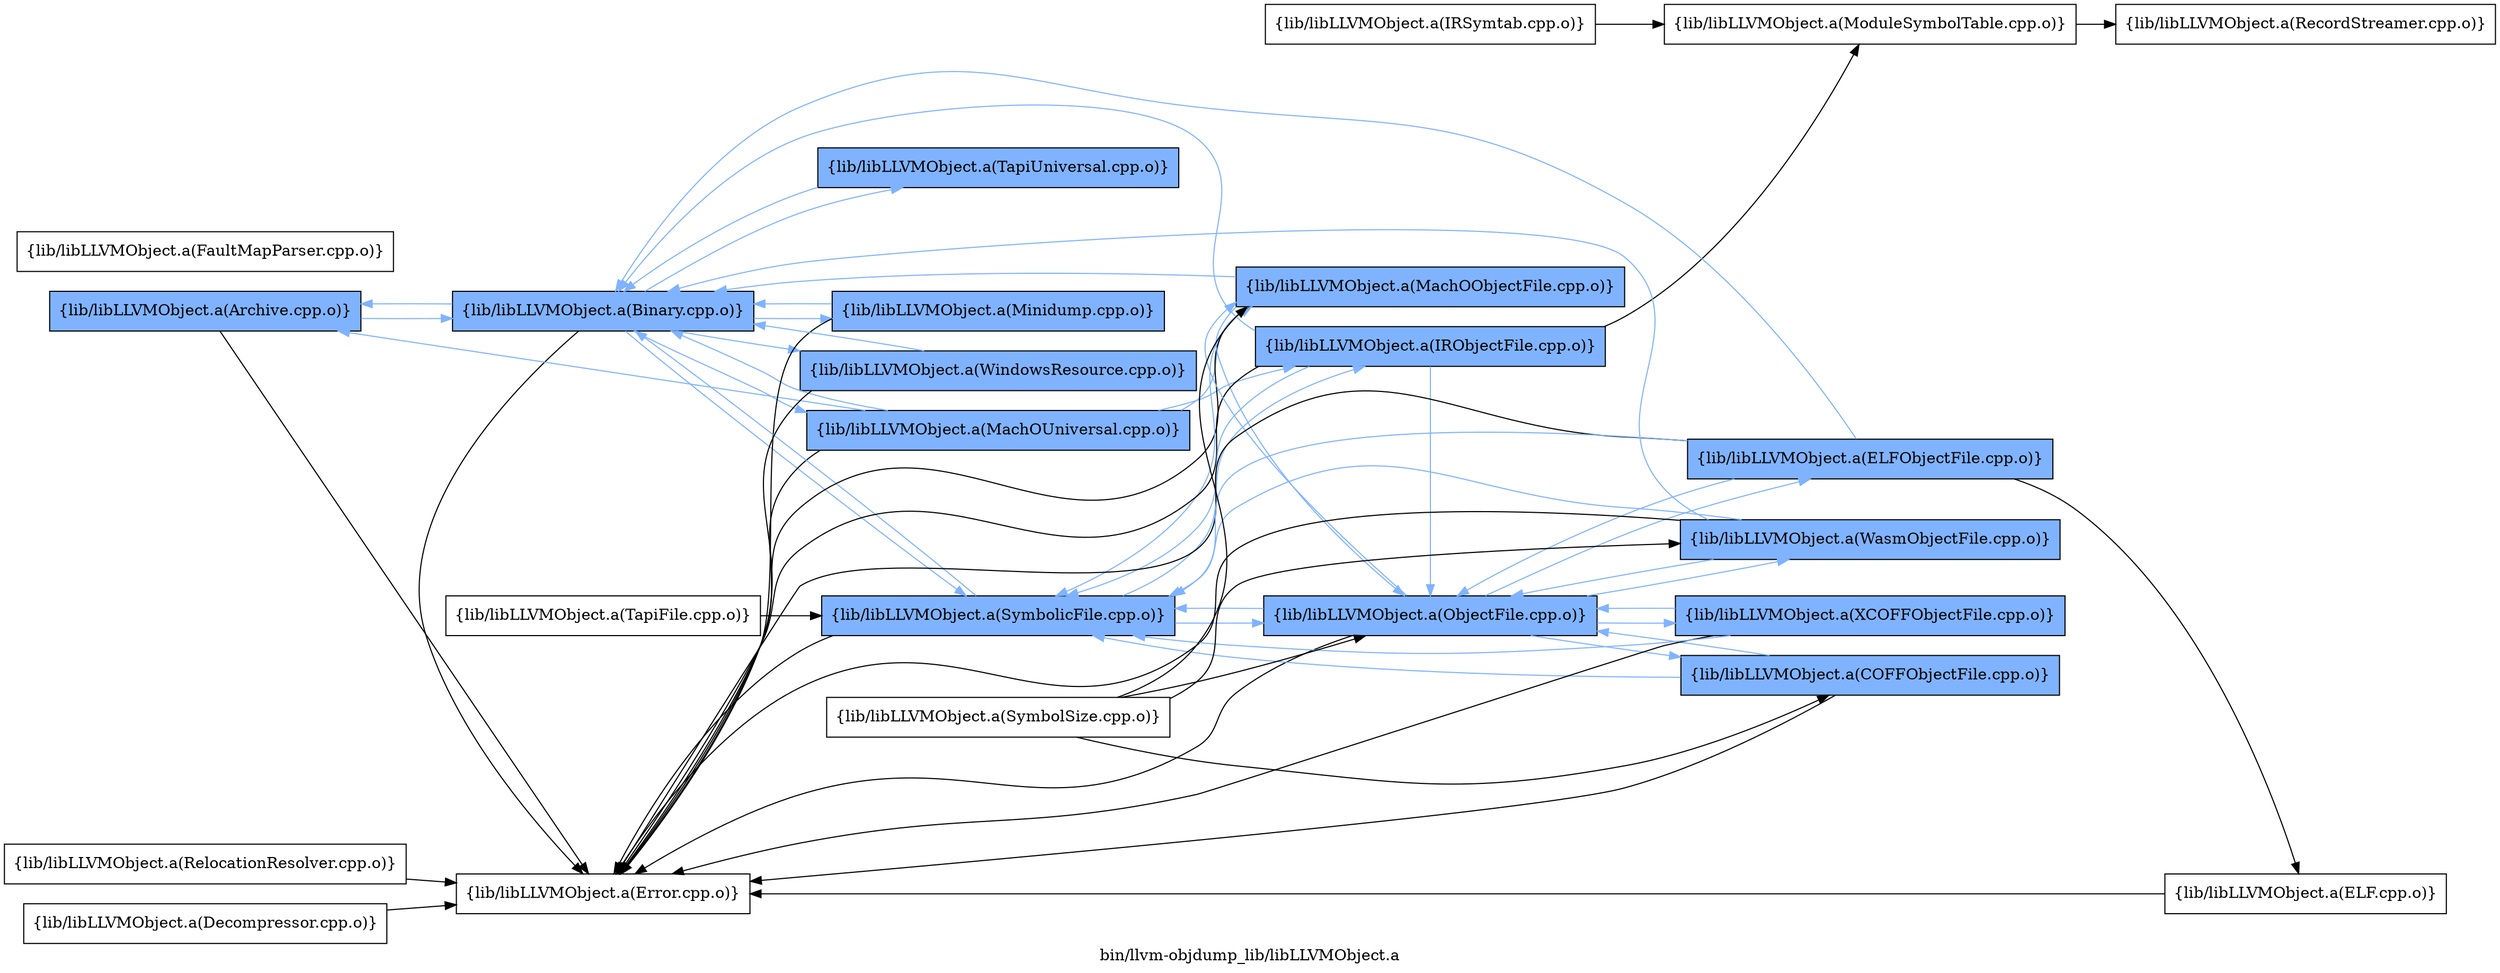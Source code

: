 digraph "bin/llvm-objdump_lib/libLLVMObject.a" {
	label="bin/llvm-objdump_lib/libLLVMObject.a";
	rankdir=LR;
	{ rank=same; Node0x564b0ada52e8;  }
	{ rank=same; Node0x564b0ada88a8; Node0x564b0ad96b08;  }
	{ rank=same; Node0x564b0ad9cc88; Node0x564b0ad9b838; Node0x564b0ad994e8; Node0x564b0ada3cb8; Node0x564b0ada2b88;  }
	{ rank=same; Node0x564b0ad9ed08; Node0x564b0ad9de08; Node0x564b0ad9a938;  }
	{ rank=same; Node0x564b0ad9ca08; Node0x564b0ada8f38; Node0x564b0ad96dd8; Node0x564b0ada2408; Node0x564b0ada5888;  }
	{ rank=same; Node0x564b0ada52e8;  }
	{ rank=same; Node0x564b0ada88a8; Node0x564b0ad96b08;  }
	{ rank=same; Node0x564b0ad9cc88; Node0x564b0ad9b838; Node0x564b0ad994e8; Node0x564b0ada3cb8; Node0x564b0ada2b88;  }
	{ rank=same; Node0x564b0ad9ed08; Node0x564b0ad9de08; Node0x564b0ad9a938;  }
	{ rank=same; Node0x564b0ad9ca08; Node0x564b0ada8f38; Node0x564b0ad96dd8; Node0x564b0ada2408; Node0x564b0ada5888;  }

	Node0x564b0ada52e8 [shape=record,shape=box,group=1,style=filled,fillcolor="0.600000 0.5 1",label="{lib/libLLVMObject.a(Archive.cpp.o)}"];
	Node0x564b0ada52e8 -> Node0x564b0ada88a8[color="0.600000 0.5 1"];
	Node0x564b0ada52e8 -> Node0x564b0ad96b08;
	Node0x564b0ada88a8 [shape=record,shape=box,group=1,style=filled,fillcolor="0.600000 0.5 1",label="{lib/libLLVMObject.a(Binary.cpp.o)}"];
	Node0x564b0ada88a8 -> Node0x564b0ada52e8[color="0.600000 0.5 1"];
	Node0x564b0ada88a8 -> Node0x564b0ad96b08;
	Node0x564b0ada88a8 -> Node0x564b0ad9cc88[color="0.600000 0.5 1"];
	Node0x564b0ada88a8 -> Node0x564b0ad9b838[color="0.600000 0.5 1"];
	Node0x564b0ada88a8 -> Node0x564b0ad994e8[color="0.600000 0.5 1"];
	Node0x564b0ada88a8 -> Node0x564b0ada3cb8[color="0.600000 0.5 1"];
	Node0x564b0ada88a8 -> Node0x564b0ada2b88[color="0.600000 0.5 1"];
	Node0x564b0ada8f38 [shape=record,shape=box,group=1,style=filled,fillcolor="0.600000 0.5 1",label="{lib/libLLVMObject.a(COFFObjectFile.cpp.o)}"];
	Node0x564b0ada8f38 -> Node0x564b0ad96b08;
	Node0x564b0ada8f38 -> Node0x564b0ad9a938[color="0.600000 0.5 1"];
	Node0x564b0ada8f38 -> Node0x564b0ad994e8[color="0.600000 0.5 1"];
	Node0x564b0ad96dd8 [shape=record,shape=box,group=1,style=filled,fillcolor="0.600000 0.5 1",label="{lib/libLLVMObject.a(ELFObjectFile.cpp.o)}"];
	Node0x564b0ad96dd8 -> Node0x564b0ada88a8[color="0.600000 0.5 1"];
	Node0x564b0ad96dd8 -> Node0x564b0ada7638;
	Node0x564b0ad96dd8 -> Node0x564b0ad96b08;
	Node0x564b0ad96dd8 -> Node0x564b0ad9a938[color="0.600000 0.5 1"];
	Node0x564b0ad96dd8 -> Node0x564b0ad994e8[color="0.600000 0.5 1"];
	Node0x564b0ad96b08 [shape=record,shape=box,group=0,label="{lib/libLLVMObject.a(Error.cpp.o)}"];
	Node0x564b0ad9ef38 [shape=record,shape=box,group=0,label="{lib/libLLVMObject.a(FaultMapParser.cpp.o)}"];
	Node0x564b0ad9ed08 [shape=record,shape=box,group=1,style=filled,fillcolor="0.600000 0.5 1",label="{lib/libLLVMObject.a(MachOObjectFile.cpp.o)}"];
	Node0x564b0ad9ed08 -> Node0x564b0ada88a8[color="0.600000 0.5 1"];
	Node0x564b0ad9ed08 -> Node0x564b0ad96b08;
	Node0x564b0ad9ed08 -> Node0x564b0ad9a938[color="0.600000 0.5 1"];
	Node0x564b0ad9ed08 -> Node0x564b0ad994e8[color="0.600000 0.5 1"];
	Node0x564b0ad9a938 [shape=record,shape=box,group=1,style=filled,fillcolor="0.600000 0.5 1",label="{lib/libLLVMObject.a(ObjectFile.cpp.o)}"];
	Node0x564b0ad9a938 -> Node0x564b0ada8f38[color="0.600000 0.5 1"];
	Node0x564b0ad9a938 -> Node0x564b0ad96dd8[color="0.600000 0.5 1"];
	Node0x564b0ad9a938 -> Node0x564b0ad96b08;
	Node0x564b0ad9a938 -> Node0x564b0ad9ed08[color="0.600000 0.5 1"];
	Node0x564b0ad9a938 -> Node0x564b0ad994e8[color="0.600000 0.5 1"];
	Node0x564b0ad9a938 -> Node0x564b0ada2408[color="0.600000 0.5 1"];
	Node0x564b0ad9a938 -> Node0x564b0ada5888[color="0.600000 0.5 1"];
	Node0x564b0ada5888 [shape=record,shape=box,group=1,style=filled,fillcolor="0.600000 0.5 1",label="{lib/libLLVMObject.a(XCOFFObjectFile.cpp.o)}"];
	Node0x564b0ada5888 -> Node0x564b0ad96b08;
	Node0x564b0ada5888 -> Node0x564b0ad9a938[color="0.600000 0.5 1"];
	Node0x564b0ada5888 -> Node0x564b0ad994e8[color="0.600000 0.5 1"];
	Node0x564b0ada7638 [shape=record,shape=box,group=0,label="{lib/libLLVMObject.a(ELF.cpp.o)}"];
	Node0x564b0ada7638 -> Node0x564b0ad96b08;
	Node0x564b0ad9cc88 [shape=record,shape=box,group=1,style=filled,fillcolor="0.600000 0.5 1",label="{lib/libLLVMObject.a(MachOUniversal.cpp.o)}"];
	Node0x564b0ad9cc88 -> Node0x564b0ada52e8[color="0.600000 0.5 1"];
	Node0x564b0ad9cc88 -> Node0x564b0ada88a8[color="0.600000 0.5 1"];
	Node0x564b0ad9cc88 -> Node0x564b0ad96b08;
	Node0x564b0ad9cc88 -> Node0x564b0ad9ed08[color="0.600000 0.5 1"];
	Node0x564b0ad9cc88 -> Node0x564b0ad9de08[color="0.600000 0.5 1"];
	Node0x564b0ada2408 [shape=record,shape=box,group=1,style=filled,fillcolor="0.600000 0.5 1",label="{lib/libLLVMObject.a(WasmObjectFile.cpp.o)}"];
	Node0x564b0ada2408 -> Node0x564b0ada88a8[color="0.600000 0.5 1"];
	Node0x564b0ada2408 -> Node0x564b0ad96b08;
	Node0x564b0ada2408 -> Node0x564b0ad9a938[color="0.600000 0.5 1"];
	Node0x564b0ada2408 -> Node0x564b0ad994e8[color="0.600000 0.5 1"];
	Node0x564b0ada7368 [shape=record,shape=box,group=0,label="{lib/libLLVMObject.a(Decompressor.cpp.o)}"];
	Node0x564b0ada7368 -> Node0x564b0ad96b08;
	Node0x564b0ad9af28 [shape=record,shape=box,group=0,label="{lib/libLLVMObject.a(RelocationResolver.cpp.o)}"];
	Node0x564b0ad9af28 -> Node0x564b0ad96b08;
	Node0x564b0ad9b838 [shape=record,shape=box,group=1,style=filled,fillcolor="0.600000 0.5 1",label="{lib/libLLVMObject.a(Minidump.cpp.o)}"];
	Node0x564b0ad9b838 -> Node0x564b0ada88a8[color="0.600000 0.5 1"];
	Node0x564b0ad9b838 -> Node0x564b0ad96b08;
	Node0x564b0ad994e8 [shape=record,shape=box,group=1,style=filled,fillcolor="0.600000 0.5 1",label="{lib/libLLVMObject.a(SymbolicFile.cpp.o)}"];
	Node0x564b0ad994e8 -> Node0x564b0ada88a8[color="0.600000 0.5 1"];
	Node0x564b0ad994e8 -> Node0x564b0ad96b08;
	Node0x564b0ad994e8 -> Node0x564b0ad9de08[color="0.600000 0.5 1"];
	Node0x564b0ad994e8 -> Node0x564b0ad9a938[color="0.600000 0.5 1"];
	Node0x564b0ada3cb8 [shape=record,shape=box,group=1,style=filled,fillcolor="0.600000 0.5 1",label="{lib/libLLVMObject.a(TapiUniversal.cpp.o)}"];
	Node0x564b0ada3cb8 -> Node0x564b0ada88a8[color="0.600000 0.5 1"];
	Node0x564b0ada2b88 [shape=record,shape=box,group=1,style=filled,fillcolor="0.600000 0.5 1",label="{lib/libLLVMObject.a(WindowsResource.cpp.o)}"];
	Node0x564b0ada2b88 -> Node0x564b0ada88a8[color="0.600000 0.5 1"];
	Node0x564b0ada2b88 -> Node0x564b0ad96b08;
	Node0x564b0ad9de08 [shape=record,shape=box,group=1,style=filled,fillcolor="0.600000 0.5 1",label="{lib/libLLVMObject.a(IRObjectFile.cpp.o)}"];
	Node0x564b0ad9de08 -> Node0x564b0ada88a8[color="0.600000 0.5 1"];
	Node0x564b0ad9de08 -> Node0x564b0ad96b08;
	Node0x564b0ad9de08 -> Node0x564b0ad9ca08;
	Node0x564b0ad9de08 -> Node0x564b0ad9a938[color="0.600000 0.5 1"];
	Node0x564b0ad9de08 -> Node0x564b0ad994e8[color="0.600000 0.5 1"];
	Node0x564b0ad9ca08 [shape=record,shape=box,group=0,label="{lib/libLLVMObject.a(ModuleSymbolTable.cpp.o)}"];
	Node0x564b0ad9ca08 -> Node0x564b0ad9a7a8;
	Node0x564b0ad9d958 [shape=record,shape=box,group=0,label="{lib/libLLVMObject.a(IRSymtab.cpp.o)}"];
	Node0x564b0ad9d958 -> Node0x564b0ad9ca08;
	Node0x564b0ad9a7a8 [shape=record,shape=box,group=0,label="{lib/libLLVMObject.a(RecordStreamer.cpp.o)}"];
	Node0x564b0ada1b98 [shape=record,shape=box,group=0,label="{lib/libLLVMObject.a(TapiFile.cpp.o)}"];
	Node0x564b0ada1b98 -> Node0x564b0ad994e8;
	Node0x564b0ad9a668 [shape=record,shape=box,group=0,label="{lib/libLLVMObject.a(SymbolSize.cpp.o)}"];
	Node0x564b0ad9a668 -> Node0x564b0ada8f38;
	Node0x564b0ad9a668 -> Node0x564b0ad9ed08;
	Node0x564b0ad9a668 -> Node0x564b0ad9a938;
	Node0x564b0ad9a668 -> Node0x564b0ada2408;
}
